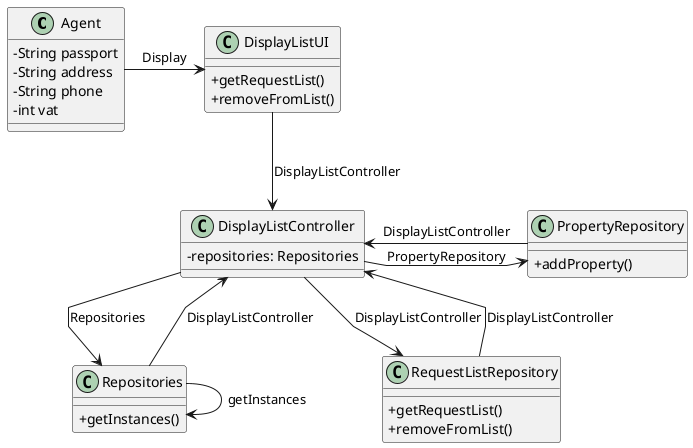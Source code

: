 @startuml
skinparam packageStyle rectangle
skinparam shadowing false
skinparam linetype polyline

skinparam classAttributeIconSize 0
class Agent{
	-String passport
	-String address
	-String phone
    -int vat

}
class DisplayListUI {
  +getRequestList()
  +removeFromList()
}
class DisplayListController {
  -repositories: Repositories
}

class RequestListRepository {
  +getRequestList()
  +removeFromList()
}
class PropertyRepository {
  +addProperty()
}
class Repositories {
  +getInstances()
}
Agent -> DisplayListUI: Display
DisplayListUI -down-> DisplayListController : DisplayListController
DisplayListController -down-> Repositories: Repositories
Repositories --> DisplayListController : DisplayListController
DisplayListController -down-> RequestListRepository  : DisplayListController
RequestListRepository --> DisplayListController : DisplayListController
DisplayListController -> PropertyRepository : PropertyRepository
PropertyRepository --> DisplayListController : DisplayListController
Repositories-> Repositories: getInstances
@enduml

